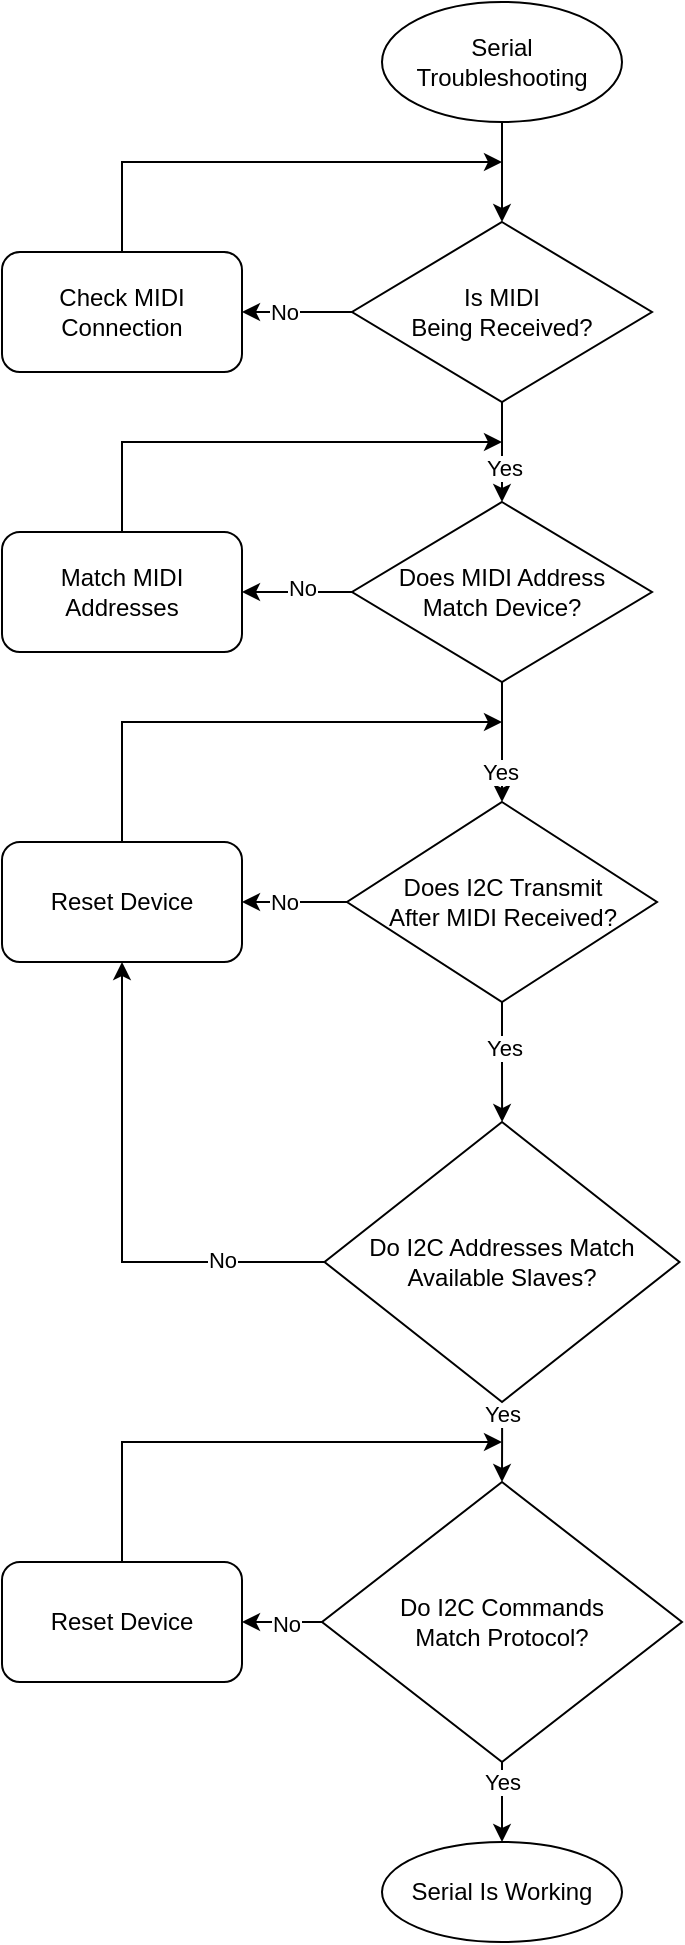 <mxfile version="25.0.3">
  <diagram id="C5RBs43oDa-KdzZeNtuy" name="Page-1">
    <mxGraphModel dx="1654" dy="740" grid="1" gridSize="10" guides="1" tooltips="1" connect="1" arrows="1" fold="1" page="1" pageScale="1" pageWidth="827" pageHeight="1169" math="0" shadow="0">
      <root>
        <mxCell id="WIyWlLk6GJQsqaUBKTNV-0" />
        <mxCell id="WIyWlLk6GJQsqaUBKTNV-1" parent="WIyWlLk6GJQsqaUBKTNV-0" />
        <mxCell id="yuGzRuFiwNaYedug8o99-6" value="" style="edgeStyle=orthogonalEdgeStyle;rounded=0;orthogonalLoop=1;jettySize=auto;html=1;" edge="1" parent="WIyWlLk6GJQsqaUBKTNV-1" source="yuGzRuFiwNaYedug8o99-0" target="yuGzRuFiwNaYedug8o99-2">
          <mxGeometry relative="1" as="geometry" />
        </mxCell>
        <mxCell id="yuGzRuFiwNaYedug8o99-0" value="Serial Troubleshooting" style="ellipse;whiteSpace=wrap;html=1;" vertex="1" parent="WIyWlLk6GJQsqaUBKTNV-1">
          <mxGeometry x="340" y="50" width="120" height="60" as="geometry" />
        </mxCell>
        <mxCell id="yuGzRuFiwNaYedug8o99-5" value="" style="edgeStyle=orthogonalEdgeStyle;rounded=0;orthogonalLoop=1;jettySize=auto;html=1;" edge="1" parent="WIyWlLk6GJQsqaUBKTNV-1" source="yuGzRuFiwNaYedug8o99-2" target="yuGzRuFiwNaYedug8o99-4">
          <mxGeometry relative="1" as="geometry" />
        </mxCell>
        <mxCell id="yuGzRuFiwNaYedug8o99-34" value="No" style="edgeLabel;html=1;align=center;verticalAlign=middle;resizable=0;points=[];" vertex="1" connectable="0" parent="yuGzRuFiwNaYedug8o99-5">
          <mxGeometry x="0.236" y="2" relative="1" as="geometry">
            <mxPoint y="-2" as="offset" />
          </mxGeometry>
        </mxCell>
        <mxCell id="yuGzRuFiwNaYedug8o99-10" value="" style="edgeStyle=orthogonalEdgeStyle;rounded=0;orthogonalLoop=1;jettySize=auto;html=1;" edge="1" parent="WIyWlLk6GJQsqaUBKTNV-1" source="yuGzRuFiwNaYedug8o99-2" target="yuGzRuFiwNaYedug8o99-9">
          <mxGeometry relative="1" as="geometry" />
        </mxCell>
        <mxCell id="yuGzRuFiwNaYedug8o99-33" value="Yes" style="edgeLabel;html=1;align=center;verticalAlign=middle;resizable=0;points=[];" vertex="1" connectable="0" parent="yuGzRuFiwNaYedug8o99-10">
          <mxGeometry x="0.32" y="1" relative="1" as="geometry">
            <mxPoint as="offset" />
          </mxGeometry>
        </mxCell>
        <mxCell id="yuGzRuFiwNaYedug8o99-2" value="Is MIDI&lt;div&gt;Being Received?&lt;/div&gt;" style="rhombus;whiteSpace=wrap;html=1;" vertex="1" parent="WIyWlLk6GJQsqaUBKTNV-1">
          <mxGeometry x="325" y="160" width="150" height="90" as="geometry" />
        </mxCell>
        <mxCell id="yuGzRuFiwNaYedug8o99-12" style="edgeStyle=orthogonalEdgeStyle;rounded=0;orthogonalLoop=1;jettySize=auto;html=1;" edge="1" parent="WIyWlLk6GJQsqaUBKTNV-1" source="yuGzRuFiwNaYedug8o99-4">
          <mxGeometry relative="1" as="geometry">
            <mxPoint x="400" y="130" as="targetPoint" />
            <Array as="points">
              <mxPoint x="210" y="130" />
            </Array>
          </mxGeometry>
        </mxCell>
        <mxCell id="yuGzRuFiwNaYedug8o99-4" value="Check MIDI Connection" style="rounded=1;whiteSpace=wrap;html=1;" vertex="1" parent="WIyWlLk6GJQsqaUBKTNV-1">
          <mxGeometry x="150" y="175" width="120" height="60" as="geometry" />
        </mxCell>
        <mxCell id="yuGzRuFiwNaYedug8o99-13" value="" style="edgeStyle=orthogonalEdgeStyle;rounded=0;orthogonalLoop=1;jettySize=auto;html=1;" edge="1" parent="WIyWlLk6GJQsqaUBKTNV-1" source="yuGzRuFiwNaYedug8o99-9" target="yuGzRuFiwNaYedug8o99-11">
          <mxGeometry relative="1" as="geometry" />
        </mxCell>
        <mxCell id="yuGzRuFiwNaYedug8o99-35" value="No" style="edgeLabel;html=1;align=center;verticalAlign=middle;resizable=0;points=[];" vertex="1" connectable="0" parent="yuGzRuFiwNaYedug8o99-13">
          <mxGeometry x="-0.091" y="-2" relative="1" as="geometry">
            <mxPoint as="offset" />
          </mxGeometry>
        </mxCell>
        <mxCell id="yuGzRuFiwNaYedug8o99-16" value="" style="edgeStyle=orthogonalEdgeStyle;rounded=0;orthogonalLoop=1;jettySize=auto;html=1;" edge="1" parent="WIyWlLk6GJQsqaUBKTNV-1" source="yuGzRuFiwNaYedug8o99-9" target="yuGzRuFiwNaYedug8o99-15">
          <mxGeometry relative="1" as="geometry" />
        </mxCell>
        <mxCell id="yuGzRuFiwNaYedug8o99-37" value="Yes" style="edgeLabel;html=1;align=center;verticalAlign=middle;resizable=0;points=[];" vertex="1" connectable="0" parent="yuGzRuFiwNaYedug8o99-16">
          <mxGeometry x="0.5" y="-1" relative="1" as="geometry">
            <mxPoint as="offset" />
          </mxGeometry>
        </mxCell>
        <mxCell id="yuGzRuFiwNaYedug8o99-9" value="Does MIDI Address&lt;div&gt;Match Device?&lt;/div&gt;" style="rhombus;whiteSpace=wrap;html=1;" vertex="1" parent="WIyWlLk6GJQsqaUBKTNV-1">
          <mxGeometry x="325" y="300" width="150" height="90" as="geometry" />
        </mxCell>
        <mxCell id="yuGzRuFiwNaYedug8o99-14" style="edgeStyle=orthogonalEdgeStyle;rounded=0;orthogonalLoop=1;jettySize=auto;html=1;" edge="1" parent="WIyWlLk6GJQsqaUBKTNV-1" source="yuGzRuFiwNaYedug8o99-11">
          <mxGeometry relative="1" as="geometry">
            <mxPoint x="400" y="270" as="targetPoint" />
            <Array as="points">
              <mxPoint x="210" y="270" />
            </Array>
          </mxGeometry>
        </mxCell>
        <mxCell id="yuGzRuFiwNaYedug8o99-11" value="Match MIDI&lt;div&gt;Addresses&lt;/div&gt;" style="rounded=1;whiteSpace=wrap;html=1;" vertex="1" parent="WIyWlLk6GJQsqaUBKTNV-1">
          <mxGeometry x="150" y="315" width="120" height="60" as="geometry" />
        </mxCell>
        <mxCell id="yuGzRuFiwNaYedug8o99-18" value="" style="edgeStyle=orthogonalEdgeStyle;rounded=0;orthogonalLoop=1;jettySize=auto;html=1;" edge="1" parent="WIyWlLk6GJQsqaUBKTNV-1" source="yuGzRuFiwNaYedug8o99-15" target="yuGzRuFiwNaYedug8o99-17">
          <mxGeometry relative="1" as="geometry" />
        </mxCell>
        <mxCell id="yuGzRuFiwNaYedug8o99-36" value="No" style="edgeLabel;html=1;align=center;verticalAlign=middle;resizable=0;points=[];" vertex="1" connectable="0" parent="yuGzRuFiwNaYedug8o99-18">
          <mxGeometry x="-0.333" y="-2" relative="1" as="geometry">
            <mxPoint x="-14" y="2" as="offset" />
          </mxGeometry>
        </mxCell>
        <mxCell id="yuGzRuFiwNaYedug8o99-21" value="" style="edgeStyle=orthogonalEdgeStyle;rounded=0;orthogonalLoop=1;jettySize=auto;html=1;" edge="1" parent="WIyWlLk6GJQsqaUBKTNV-1" source="yuGzRuFiwNaYedug8o99-15" target="yuGzRuFiwNaYedug8o99-20">
          <mxGeometry relative="1" as="geometry" />
        </mxCell>
        <mxCell id="yuGzRuFiwNaYedug8o99-38" value="Yes" style="edgeLabel;html=1;align=center;verticalAlign=middle;resizable=0;points=[];" vertex="1" connectable="0" parent="yuGzRuFiwNaYedug8o99-21">
          <mxGeometry x="-0.236" y="1" relative="1" as="geometry">
            <mxPoint as="offset" />
          </mxGeometry>
        </mxCell>
        <mxCell id="yuGzRuFiwNaYedug8o99-15" value="Does I2C Transmit&lt;div&gt;After MIDI Received?&lt;/div&gt;" style="rhombus;whiteSpace=wrap;html=1;" vertex="1" parent="WIyWlLk6GJQsqaUBKTNV-1">
          <mxGeometry x="322.5" y="450" width="155" height="100" as="geometry" />
        </mxCell>
        <mxCell id="yuGzRuFiwNaYedug8o99-19" style="edgeStyle=orthogonalEdgeStyle;rounded=0;orthogonalLoop=1;jettySize=auto;html=1;" edge="1" parent="WIyWlLk6GJQsqaUBKTNV-1" source="yuGzRuFiwNaYedug8o99-17">
          <mxGeometry relative="1" as="geometry">
            <mxPoint x="400" y="410" as="targetPoint" />
            <Array as="points">
              <mxPoint x="210" y="410" />
            </Array>
          </mxGeometry>
        </mxCell>
        <mxCell id="yuGzRuFiwNaYedug8o99-17" value="Reset Device" style="rounded=1;whiteSpace=wrap;html=1;" vertex="1" parent="WIyWlLk6GJQsqaUBKTNV-1">
          <mxGeometry x="150" y="470" width="120" height="60" as="geometry" />
        </mxCell>
        <mxCell id="yuGzRuFiwNaYedug8o99-24" value="" style="edgeStyle=orthogonalEdgeStyle;rounded=0;orthogonalLoop=1;jettySize=auto;html=1;entryX=0.5;entryY=1;entryDx=0;entryDy=0;" edge="1" parent="WIyWlLk6GJQsqaUBKTNV-1" source="yuGzRuFiwNaYedug8o99-20" target="yuGzRuFiwNaYedug8o99-17">
          <mxGeometry relative="1" as="geometry">
            <mxPoint x="270" y="680" as="targetPoint" />
          </mxGeometry>
        </mxCell>
        <mxCell id="yuGzRuFiwNaYedug8o99-39" value="No" style="edgeLabel;html=1;align=center;verticalAlign=middle;resizable=0;points=[];" vertex="1" connectable="0" parent="yuGzRuFiwNaYedug8o99-24">
          <mxGeometry x="-0.592" y="-1" relative="1" as="geometry">
            <mxPoint as="offset" />
          </mxGeometry>
        </mxCell>
        <mxCell id="yuGzRuFiwNaYedug8o99-27" value="" style="edgeStyle=orthogonalEdgeStyle;rounded=0;orthogonalLoop=1;jettySize=auto;html=1;" edge="1" parent="WIyWlLk6GJQsqaUBKTNV-1" source="yuGzRuFiwNaYedug8o99-20" target="yuGzRuFiwNaYedug8o99-26">
          <mxGeometry relative="1" as="geometry" />
        </mxCell>
        <mxCell id="yuGzRuFiwNaYedug8o99-40" value="Yes" style="edgeLabel;html=1;align=center;verticalAlign=middle;resizable=0;points=[];" vertex="1" connectable="0" parent="yuGzRuFiwNaYedug8o99-27">
          <mxGeometry x="-0.697" relative="1" as="geometry">
            <mxPoint as="offset" />
          </mxGeometry>
        </mxCell>
        <mxCell id="yuGzRuFiwNaYedug8o99-20" value="Do I2C Addresses Match&lt;div&gt;Available Slaves?&lt;/div&gt;" style="rhombus;whiteSpace=wrap;html=1;" vertex="1" parent="WIyWlLk6GJQsqaUBKTNV-1">
          <mxGeometry x="311.25" y="610" width="177.5" height="140" as="geometry" />
        </mxCell>
        <mxCell id="yuGzRuFiwNaYedug8o99-29" value="" style="edgeStyle=orthogonalEdgeStyle;rounded=0;orthogonalLoop=1;jettySize=auto;html=1;" edge="1" parent="WIyWlLk6GJQsqaUBKTNV-1" source="yuGzRuFiwNaYedug8o99-26" target="yuGzRuFiwNaYedug8o99-28">
          <mxGeometry relative="1" as="geometry" />
        </mxCell>
        <mxCell id="yuGzRuFiwNaYedug8o99-41" value="No" style="edgeLabel;html=1;align=center;verticalAlign=middle;resizable=0;points=[];" vertex="1" connectable="0" parent="yuGzRuFiwNaYedug8o99-29">
          <mxGeometry x="-0.1" y="1" relative="1" as="geometry">
            <mxPoint as="offset" />
          </mxGeometry>
        </mxCell>
        <mxCell id="yuGzRuFiwNaYedug8o99-32" value="" style="edgeStyle=orthogonalEdgeStyle;rounded=0;orthogonalLoop=1;jettySize=auto;html=1;" edge="1" parent="WIyWlLk6GJQsqaUBKTNV-1" source="yuGzRuFiwNaYedug8o99-26">
          <mxGeometry relative="1" as="geometry">
            <mxPoint x="400" y="970" as="targetPoint" />
          </mxGeometry>
        </mxCell>
        <mxCell id="yuGzRuFiwNaYedug8o99-42" value="Yes" style="edgeLabel;html=1;align=center;verticalAlign=middle;resizable=0;points=[];" vertex="1" connectable="0" parent="yuGzRuFiwNaYedug8o99-32">
          <mxGeometry x="-0.05" y="2" relative="1" as="geometry">
            <mxPoint x="-2" y="-9" as="offset" />
          </mxGeometry>
        </mxCell>
        <mxCell id="yuGzRuFiwNaYedug8o99-26" value="Do I2C Commands&lt;div&gt;Match Protocol?&lt;/div&gt;" style="rhombus;whiteSpace=wrap;html=1;" vertex="1" parent="WIyWlLk6GJQsqaUBKTNV-1">
          <mxGeometry x="310" y="790" width="180" height="140" as="geometry" />
        </mxCell>
        <mxCell id="yuGzRuFiwNaYedug8o99-30" style="edgeStyle=orthogonalEdgeStyle;rounded=0;orthogonalLoop=1;jettySize=auto;html=1;" edge="1" parent="WIyWlLk6GJQsqaUBKTNV-1" source="yuGzRuFiwNaYedug8o99-28">
          <mxGeometry relative="1" as="geometry">
            <mxPoint x="400" y="770" as="targetPoint" />
            <Array as="points">
              <mxPoint x="210" y="770" />
            </Array>
          </mxGeometry>
        </mxCell>
        <mxCell id="yuGzRuFiwNaYedug8o99-28" value="Reset Device" style="rounded=1;whiteSpace=wrap;html=1;" vertex="1" parent="WIyWlLk6GJQsqaUBKTNV-1">
          <mxGeometry x="150" y="830" width="120" height="60" as="geometry" />
        </mxCell>
        <mxCell id="yuGzRuFiwNaYedug8o99-43" value="Serial Is Working" style="ellipse;whiteSpace=wrap;html=1;" vertex="1" parent="WIyWlLk6GJQsqaUBKTNV-1">
          <mxGeometry x="340" y="970" width="120" height="50" as="geometry" />
        </mxCell>
      </root>
    </mxGraphModel>
  </diagram>
</mxfile>
